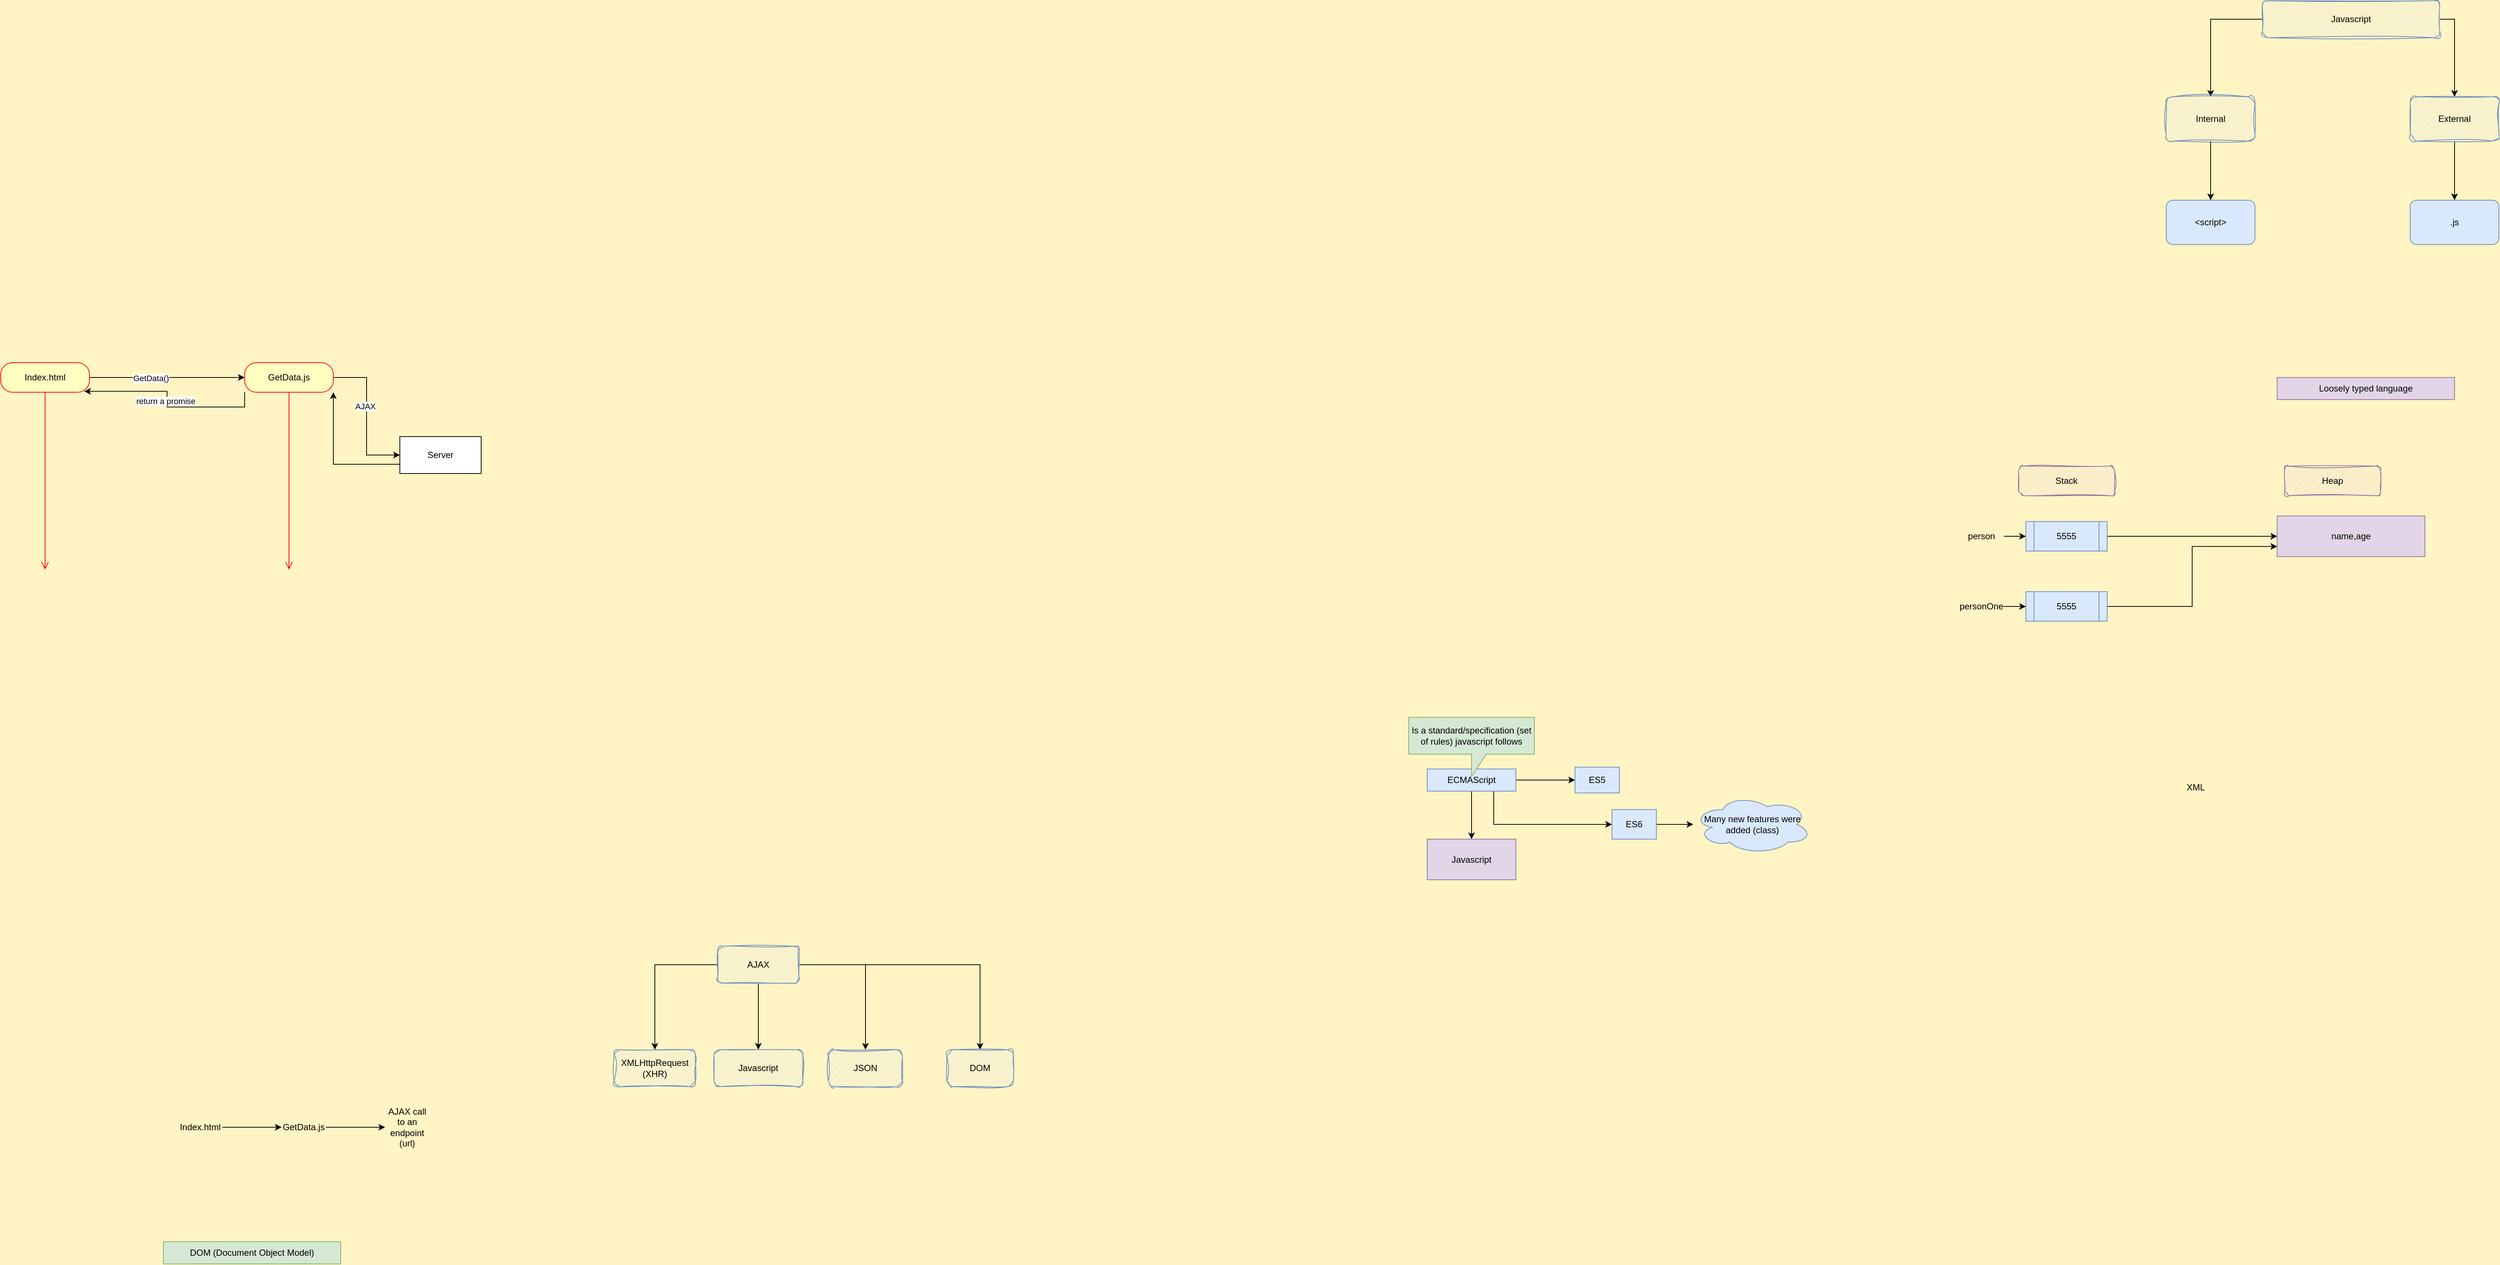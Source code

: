 <mxfile version="24.3.1" type="device">
  <diagram name="Page-1" id="gpCxOrXW_6s2Z56GNIUJ">
    <mxGraphModel dx="4257" dy="525" grid="1" gridSize="10" guides="1" tooltips="1" connect="1" arrows="1" fold="1" page="0" pageScale="1" pageWidth="827" pageHeight="1169" background="#FFF4C3" math="0" shadow="0">
      <root>
        <mxCell id="0" />
        <mxCell id="1" parent="0" />
        <mxCell id="9ORxkWSN6XAdl5cKBwOh-3" value="" style="edgeStyle=orthogonalEdgeStyle;rounded=0;orthogonalLoop=1;jettySize=auto;html=1;" parent="1" source="9ORxkWSN6XAdl5cKBwOh-1" target="9ORxkWSN6XAdl5cKBwOh-2" edge="1">
          <mxGeometry relative="1" as="geometry" />
        </mxCell>
        <mxCell id="9ORxkWSN6XAdl5cKBwOh-5" style="edgeStyle=orthogonalEdgeStyle;rounded=0;orthogonalLoop=1;jettySize=auto;html=1;exitX=1;exitY=0.5;exitDx=0;exitDy=0;" parent="1" source="9ORxkWSN6XAdl5cKBwOh-1" target="9ORxkWSN6XAdl5cKBwOh-4" edge="1">
          <mxGeometry relative="1" as="geometry" />
        </mxCell>
        <mxCell id="9ORxkWSN6XAdl5cKBwOh-1" value="Javascript" style="rounded=1;whiteSpace=wrap;html=1;fillColor=#dae8fc;strokeColor=#6c8ebf;sketch=1;curveFitting=1;jiggle=2;" parent="1" vertex="1">
          <mxGeometry x="250" y="100" width="240" height="50" as="geometry" />
        </mxCell>
        <mxCell id="9ORxkWSN6XAdl5cKBwOh-7" value="" style="edgeStyle=orthogonalEdgeStyle;rounded=0;orthogonalLoop=1;jettySize=auto;html=1;" parent="1" source="9ORxkWSN6XAdl5cKBwOh-2" target="9ORxkWSN6XAdl5cKBwOh-6" edge="1">
          <mxGeometry relative="1" as="geometry" />
        </mxCell>
        <mxCell id="9ORxkWSN6XAdl5cKBwOh-2" value="Internal" style="whiteSpace=wrap;html=1;fillColor=#dae8fc;strokeColor=#6c8ebf;rounded=1;sketch=1;curveFitting=1;jiggle=2;" parent="1" vertex="1">
          <mxGeometry x="120" y="230" width="120" height="60" as="geometry" />
        </mxCell>
        <mxCell id="9ORxkWSN6XAdl5cKBwOh-9" value="" style="edgeStyle=orthogonalEdgeStyle;rounded=0;orthogonalLoop=1;jettySize=auto;html=1;" parent="1" source="9ORxkWSN6XAdl5cKBwOh-4" target="9ORxkWSN6XAdl5cKBwOh-8" edge="1">
          <mxGeometry relative="1" as="geometry" />
        </mxCell>
        <mxCell id="9ORxkWSN6XAdl5cKBwOh-4" value="External" style="whiteSpace=wrap;html=1;fillColor=#dae8fc;strokeColor=#6c8ebf;rounded=1;sketch=1;curveFitting=1;jiggle=2;" parent="1" vertex="1">
          <mxGeometry x="450" y="230" width="120" height="60" as="geometry" />
        </mxCell>
        <mxCell id="9ORxkWSN6XAdl5cKBwOh-6" value="&amp;lt;script&amp;gt;" style="whiteSpace=wrap;html=1;fillColor=#dae8fc;strokeColor=#6c8ebf;rounded=1;fontColor=default;" parent="1" vertex="1">
          <mxGeometry x="120" y="370" width="120" height="60" as="geometry" />
        </mxCell>
        <mxCell id="9ORxkWSN6XAdl5cKBwOh-8" value=".js" style="whiteSpace=wrap;html=1;fillColor=#dae8fc;strokeColor=#6c8ebf;rounded=1;" parent="1" vertex="1">
          <mxGeometry x="450" y="370" width="120" height="60" as="geometry" />
        </mxCell>
        <mxCell id="9ORxkWSN6XAdl5cKBwOh-10" value="Loosely typed language" style="text;html=1;align=center;verticalAlign=middle;whiteSpace=wrap;rounded=0;fillColor=#e1d5e7;strokeColor=#9673a6;" parent="1" vertex="1">
          <mxGeometry x="270" y="610" width="240" height="30" as="geometry" />
        </mxCell>
        <mxCell id="9ORxkWSN6XAdl5cKBwOh-11" value="Stack" style="rounded=1;whiteSpace=wrap;html=1;fillColor=#e1d5e7;strokeColor=#9673a6;sketch=1;curveFitting=1;jiggle=2;" parent="1" vertex="1">
          <mxGeometry x="-80" y="730" width="130" height="40" as="geometry" />
        </mxCell>
        <mxCell id="9ORxkWSN6XAdl5cKBwOh-12" value="Heap" style="rounded=1;whiteSpace=wrap;html=1;fillColor=#e1d5e7;strokeColor=#9673a6;sketch=1;curveFitting=1;jiggle=2;" parent="1" vertex="1">
          <mxGeometry x="280" y="730" width="130" height="40" as="geometry" />
        </mxCell>
        <mxCell id="9ORxkWSN6XAdl5cKBwOh-15" style="edgeStyle=orthogonalEdgeStyle;rounded=0;orthogonalLoop=1;jettySize=auto;html=1;" parent="1" source="9ORxkWSN6XAdl5cKBwOh-13" target="9ORxkWSN6XAdl5cKBwOh-14" edge="1">
          <mxGeometry relative="1" as="geometry" />
        </mxCell>
        <mxCell id="9ORxkWSN6XAdl5cKBwOh-13" value="person" style="text;html=1;align=center;verticalAlign=middle;whiteSpace=wrap;rounded=0;" parent="1" vertex="1">
          <mxGeometry x="-160" y="810" width="60" height="30" as="geometry" />
        </mxCell>
        <mxCell id="9ORxkWSN6XAdl5cKBwOh-17" style="edgeStyle=orthogonalEdgeStyle;rounded=0;orthogonalLoop=1;jettySize=auto;html=1;" parent="1" source="9ORxkWSN6XAdl5cKBwOh-14" target="9ORxkWSN6XAdl5cKBwOh-16" edge="1">
          <mxGeometry relative="1" as="geometry" />
        </mxCell>
        <mxCell id="9ORxkWSN6XAdl5cKBwOh-14" value="5555" style="shape=process;whiteSpace=wrap;html=1;backgroundOutline=1;fillColor=#dae8fc;strokeColor=#6c8ebf;" parent="1" vertex="1">
          <mxGeometry x="-70" y="805" width="110" height="40" as="geometry" />
        </mxCell>
        <mxCell id="9ORxkWSN6XAdl5cKBwOh-16" value="name,age" style="rounded=0;whiteSpace=wrap;html=1;fillColor=#e1d5e7;strokeColor=#9673a6;" parent="1" vertex="1">
          <mxGeometry x="270" y="797.5" width="200" height="55" as="geometry" />
        </mxCell>
        <mxCell id="9ORxkWSN6XAdl5cKBwOh-21" style="edgeStyle=orthogonalEdgeStyle;rounded=0;orthogonalLoop=1;jettySize=auto;html=1;entryX=0;entryY=0.75;entryDx=0;entryDy=0;" parent="1" source="9ORxkWSN6XAdl5cKBwOh-18" target="9ORxkWSN6XAdl5cKBwOh-16" edge="1">
          <mxGeometry relative="1" as="geometry" />
        </mxCell>
        <mxCell id="9ORxkWSN6XAdl5cKBwOh-18" value="5555" style="shape=process;whiteSpace=wrap;html=1;backgroundOutline=1;fillColor=#dae8fc;strokeColor=#6c8ebf;" parent="1" vertex="1">
          <mxGeometry x="-70" y="900" width="110" height="40" as="geometry" />
        </mxCell>
        <mxCell id="9ORxkWSN6XAdl5cKBwOh-20" style="edgeStyle=orthogonalEdgeStyle;rounded=0;orthogonalLoop=1;jettySize=auto;html=1;entryX=0;entryY=0.5;entryDx=0;entryDy=0;" parent="1" source="9ORxkWSN6XAdl5cKBwOh-19" target="9ORxkWSN6XAdl5cKBwOh-18" edge="1">
          <mxGeometry relative="1" as="geometry" />
        </mxCell>
        <mxCell id="9ORxkWSN6XAdl5cKBwOh-19" value="personOne" style="text;html=1;align=center;verticalAlign=middle;whiteSpace=wrap;rounded=0;" parent="1" vertex="1">
          <mxGeometry x="-160" y="905" width="60" height="30" as="geometry" />
        </mxCell>
        <mxCell id="9ORxkWSN6XAdl5cKBwOh-22" value="XML" style="text;html=1;align=center;verticalAlign=middle;whiteSpace=wrap;rounded=0;" parent="1" vertex="1">
          <mxGeometry x="130" y="1150" width="60" height="30" as="geometry" />
        </mxCell>
        <mxCell id="JR_S8s7V_wihcoIkoCVu-4" value="" style="edgeStyle=orthogonalEdgeStyle;rounded=0;orthogonalLoop=1;jettySize=auto;html=1;" parent="1" source="JR_S8s7V_wihcoIkoCVu-1" target="JR_S8s7V_wihcoIkoCVu-3" edge="1">
          <mxGeometry relative="1" as="geometry" />
        </mxCell>
        <mxCell id="JR_S8s7V_wihcoIkoCVu-6" value="" style="edgeStyle=orthogonalEdgeStyle;rounded=0;orthogonalLoop=1;jettySize=auto;html=1;" parent="1" source="JR_S8s7V_wihcoIkoCVu-1" target="JR_S8s7V_wihcoIkoCVu-5" edge="1">
          <mxGeometry relative="1" as="geometry" />
        </mxCell>
        <mxCell id="JR_S8s7V_wihcoIkoCVu-8" style="edgeStyle=orthogonalEdgeStyle;rounded=0;orthogonalLoop=1;jettySize=auto;html=1;exitX=0.75;exitY=1;exitDx=0;exitDy=0;entryX=0;entryY=0.5;entryDx=0;entryDy=0;" parent="1" source="JR_S8s7V_wihcoIkoCVu-1" target="JR_S8s7V_wihcoIkoCVu-7" edge="1">
          <mxGeometry relative="1" as="geometry" />
        </mxCell>
        <mxCell id="JR_S8s7V_wihcoIkoCVu-1" value="ECMAScript" style="text;html=1;align=center;verticalAlign=middle;whiteSpace=wrap;rounded=0;fillColor=#dae8fc;strokeColor=#6c8ebf;" parent="1" vertex="1">
          <mxGeometry x="-880" y="1140" width="120" height="30" as="geometry" />
        </mxCell>
        <mxCell id="JR_S8s7V_wihcoIkoCVu-2" value="Is a standard/specification (set of rules) javascript follows" style="shape=callout;whiteSpace=wrap;html=1;perimeter=calloutPerimeter;fillColor=#d5e8d4;strokeColor=#82b366;" parent="1" vertex="1">
          <mxGeometry x="-905" y="1070" width="170" height="80" as="geometry" />
        </mxCell>
        <mxCell id="JR_S8s7V_wihcoIkoCVu-3" value="Javascript" style="whiteSpace=wrap;html=1;fillColor=#e1d5e7;strokeColor=#9673a6;rounded=0;" parent="1" vertex="1">
          <mxGeometry x="-880" y="1235" width="120" height="55" as="geometry" />
        </mxCell>
        <mxCell id="JR_S8s7V_wihcoIkoCVu-5" value="ES5" style="whiteSpace=wrap;html=1;fillColor=#dae8fc;strokeColor=#6c8ebf;gradientColor=none;rounded=0;" parent="1" vertex="1">
          <mxGeometry x="-680" y="1137.5" width="60" height="35" as="geometry" />
        </mxCell>
        <mxCell id="JR_S8s7V_wihcoIkoCVu-10" value="" style="edgeStyle=orthogonalEdgeStyle;rounded=0;orthogonalLoop=1;jettySize=auto;html=1;" parent="1" source="JR_S8s7V_wihcoIkoCVu-7" target="JR_S8s7V_wihcoIkoCVu-9" edge="1">
          <mxGeometry relative="1" as="geometry" />
        </mxCell>
        <mxCell id="JR_S8s7V_wihcoIkoCVu-7" value="ES6" style="whiteSpace=wrap;html=1;fillColor=#dae8fc;strokeColor=#6c8ebf;gradientColor=none;rounded=0;" parent="1" vertex="1">
          <mxGeometry x="-630" y="1195" width="60" height="40" as="geometry" />
        </mxCell>
        <mxCell id="JR_S8s7V_wihcoIkoCVu-9" value="Many new features were added (class)" style="ellipse;shape=cloud;whiteSpace=wrap;html=1;fillColor=#dae8fc;strokeColor=#6c8ebf;gradientColor=none;rounded=0;" parent="1" vertex="1">
          <mxGeometry x="-520" y="1175" width="160" height="80" as="geometry" />
        </mxCell>
        <mxCell id="RGoILfnwPG9eOfn3OAo7-3" value="" style="edgeStyle=orthogonalEdgeStyle;rounded=0;orthogonalLoop=1;jettySize=auto;html=1;" parent="1" source="RGoILfnwPG9eOfn3OAo7-1" target="RGoILfnwPG9eOfn3OAo7-2" edge="1">
          <mxGeometry relative="1" as="geometry" />
        </mxCell>
        <mxCell id="RGoILfnwPG9eOfn3OAo7-5" value="" style="edgeStyle=orthogonalEdgeStyle;rounded=0;orthogonalLoop=1;jettySize=auto;html=1;" parent="1" source="RGoILfnwPG9eOfn3OAo7-1" target="RGoILfnwPG9eOfn3OAo7-4" edge="1">
          <mxGeometry relative="1" as="geometry" />
        </mxCell>
        <mxCell id="RGoILfnwPG9eOfn3OAo7-7" style="edgeStyle=orthogonalEdgeStyle;rounded=0;orthogonalLoop=1;jettySize=auto;html=1;" parent="1" source="RGoILfnwPG9eOfn3OAo7-1" target="RGoILfnwPG9eOfn3OAo7-6" edge="1">
          <mxGeometry relative="1" as="geometry" />
        </mxCell>
        <mxCell id="RGoILfnwPG9eOfn3OAo7-9" style="edgeStyle=orthogonalEdgeStyle;rounded=0;orthogonalLoop=1;jettySize=auto;html=1;entryX=0.5;entryY=0;entryDx=0;entryDy=0;" parent="1" source="RGoILfnwPG9eOfn3OAo7-1" target="RGoILfnwPG9eOfn3OAo7-8" edge="1">
          <mxGeometry relative="1" as="geometry" />
        </mxCell>
        <mxCell id="RGoILfnwPG9eOfn3OAo7-1" value="AJAX" style="rounded=1;whiteSpace=wrap;html=1;fillColor=#dae8fc;strokeColor=#6c8ebf;sketch=1;curveFitting=1;jiggle=2;" parent="1" vertex="1">
          <mxGeometry x="-1840" y="1380" width="110" height="50" as="geometry" />
        </mxCell>
        <mxCell id="RGoILfnwPG9eOfn3OAo7-2" value="XMLHttpRequest (XHR)" style="rounded=1;whiteSpace=wrap;html=1;fillColor=#dae8fc;strokeColor=#6c8ebf;sketch=1;curveFitting=1;jiggle=2;" parent="1" vertex="1">
          <mxGeometry x="-1980" y="1520" width="110" height="50" as="geometry" />
        </mxCell>
        <mxCell id="RGoILfnwPG9eOfn3OAo7-4" value="Javascript" style="whiteSpace=wrap;html=1;fillColor=#dae8fc;strokeColor=#6c8ebf;rounded=1;sketch=1;curveFitting=1;jiggle=2;" parent="1" vertex="1">
          <mxGeometry x="-1845" y="1520" width="120" height="50" as="geometry" />
        </mxCell>
        <mxCell id="RGoILfnwPG9eOfn3OAo7-6" value="JSON" style="whiteSpace=wrap;html=1;fillColor=#dae8fc;strokeColor=#6c8ebf;rounded=1;sketch=1;curveFitting=1;jiggle=2;" parent="1" vertex="1">
          <mxGeometry x="-1690" y="1520" width="100" height="50" as="geometry" />
        </mxCell>
        <mxCell id="RGoILfnwPG9eOfn3OAo7-8" value="DOM" style="whiteSpace=wrap;html=1;fillColor=#dae8fc;strokeColor=#6c8ebf;rounded=1;sketch=1;curveFitting=1;jiggle=2;" parent="1" vertex="1">
          <mxGeometry x="-1530" y="1520" width="90" height="50" as="geometry" />
        </mxCell>
        <mxCell id="RGoILfnwPG9eOfn3OAo7-12" value="" style="edgeStyle=orthogonalEdgeStyle;rounded=0;orthogonalLoop=1;jettySize=auto;html=1;" parent="1" source="RGoILfnwPG9eOfn3OAo7-10" target="RGoILfnwPG9eOfn3OAo7-11" edge="1">
          <mxGeometry relative="1" as="geometry" />
        </mxCell>
        <mxCell id="RGoILfnwPG9eOfn3OAo7-10" value="Index.html" style="text;html=1;align=center;verticalAlign=middle;whiteSpace=wrap;rounded=0;" parent="1" vertex="1">
          <mxGeometry x="-2570" y="1610" width="60" height="30" as="geometry" />
        </mxCell>
        <mxCell id="RGoILfnwPG9eOfn3OAo7-14" value="" style="edgeStyle=orthogonalEdgeStyle;rounded=0;orthogonalLoop=1;jettySize=auto;html=1;" parent="1" source="RGoILfnwPG9eOfn3OAo7-11" target="RGoILfnwPG9eOfn3OAo7-13" edge="1">
          <mxGeometry relative="1" as="geometry" />
        </mxCell>
        <mxCell id="RGoILfnwPG9eOfn3OAo7-11" value="GetData.js" style="text;html=1;align=center;verticalAlign=middle;whiteSpace=wrap;rounded=0;" parent="1" vertex="1">
          <mxGeometry x="-2430" y="1610" width="60" height="30" as="geometry" />
        </mxCell>
        <mxCell id="RGoILfnwPG9eOfn3OAo7-13" value="AJAX call to an endpoint (url)" style="text;html=1;align=center;verticalAlign=middle;whiteSpace=wrap;rounded=0;" parent="1" vertex="1">
          <mxGeometry x="-2290" y="1610" width="60" height="30" as="geometry" />
        </mxCell>
        <mxCell id="RGoILfnwPG9eOfn3OAo7-15" value="DOM (Document Object Model)" style="text;html=1;align=center;verticalAlign=middle;whiteSpace=wrap;rounded=0;fillColor=#d5e8d4;strokeColor=#82b366;" parent="1" vertex="1">
          <mxGeometry x="-2590" y="1780" width="240" height="30" as="geometry" />
        </mxCell>
        <mxCell id="QFQM7FBPpIh7HA_LcT7H-5" style="edgeStyle=orthogonalEdgeStyle;rounded=0;orthogonalLoop=1;jettySize=auto;html=1;entryX=0;entryY=0.5;entryDx=0;entryDy=0;" edge="1" parent="1" source="QFQM7FBPpIh7HA_LcT7H-1" target="QFQM7FBPpIh7HA_LcT7H-3">
          <mxGeometry relative="1" as="geometry" />
        </mxCell>
        <mxCell id="QFQM7FBPpIh7HA_LcT7H-6" value="GetData()" style="edgeLabel;html=1;align=center;verticalAlign=middle;resizable=0;points=[];" vertex="1" connectable="0" parent="QFQM7FBPpIh7HA_LcT7H-5">
          <mxGeometry x="-0.209" y="-1" relative="1" as="geometry">
            <mxPoint as="offset" />
          </mxGeometry>
        </mxCell>
        <mxCell id="QFQM7FBPpIh7HA_LcT7H-1" value="Index.html" style="rounded=1;whiteSpace=wrap;html=1;arcSize=40;fontColor=#000000;fillColor=#ffffc0;strokeColor=#ff0000;" vertex="1" parent="1">
          <mxGeometry x="-2810" y="590" width="120" height="40" as="geometry" />
        </mxCell>
        <mxCell id="QFQM7FBPpIh7HA_LcT7H-2" value="" style="edgeStyle=orthogonalEdgeStyle;html=1;verticalAlign=bottom;endArrow=open;endSize=8;strokeColor=#ff0000;rounded=0;" edge="1" source="QFQM7FBPpIh7HA_LcT7H-1" parent="1">
          <mxGeometry relative="1" as="geometry">
            <mxPoint x="-2750" y="870" as="targetPoint" />
          </mxGeometry>
        </mxCell>
        <mxCell id="QFQM7FBPpIh7HA_LcT7H-8" style="edgeStyle=orthogonalEdgeStyle;rounded=0;orthogonalLoop=1;jettySize=auto;html=1;entryX=0;entryY=0.5;entryDx=0;entryDy=0;" edge="1" parent="1" source="QFQM7FBPpIh7HA_LcT7H-3" target="QFQM7FBPpIh7HA_LcT7H-7">
          <mxGeometry relative="1" as="geometry" />
        </mxCell>
        <mxCell id="QFQM7FBPpIh7HA_LcT7H-11" value="AJAX" style="edgeLabel;html=1;align=center;verticalAlign=middle;resizable=0;points=[];" vertex="1" connectable="0" parent="QFQM7FBPpIh7HA_LcT7H-8">
          <mxGeometry x="-0.142" y="-2" relative="1" as="geometry">
            <mxPoint as="offset" />
          </mxGeometry>
        </mxCell>
        <mxCell id="QFQM7FBPpIh7HA_LcT7H-3" value="GetData.js" style="rounded=1;whiteSpace=wrap;html=1;arcSize=40;fontColor=#000000;fillColor=#ffffc0;strokeColor=#ff0000;" vertex="1" parent="1">
          <mxGeometry x="-2480" y="590" width="120" height="40" as="geometry" />
        </mxCell>
        <mxCell id="QFQM7FBPpIh7HA_LcT7H-4" value="" style="edgeStyle=orthogonalEdgeStyle;html=1;verticalAlign=bottom;endArrow=open;endSize=8;strokeColor=#ff0000;rounded=0;" edge="1" source="QFQM7FBPpIh7HA_LcT7H-3" parent="1">
          <mxGeometry relative="1" as="geometry">
            <mxPoint x="-2420" y="870" as="targetPoint" />
          </mxGeometry>
        </mxCell>
        <mxCell id="QFQM7FBPpIh7HA_LcT7H-9" style="edgeStyle=orthogonalEdgeStyle;rounded=0;orthogonalLoop=1;jettySize=auto;html=1;exitX=0;exitY=0.75;exitDx=0;exitDy=0;entryX=1;entryY=1;entryDx=0;entryDy=0;" edge="1" parent="1" source="QFQM7FBPpIh7HA_LcT7H-7" target="QFQM7FBPpIh7HA_LcT7H-3">
          <mxGeometry relative="1" as="geometry" />
        </mxCell>
        <mxCell id="QFQM7FBPpIh7HA_LcT7H-7" value="Server" style="html=1;whiteSpace=wrap;" vertex="1" parent="1">
          <mxGeometry x="-2270" y="690" width="110" height="50" as="geometry" />
        </mxCell>
        <mxCell id="QFQM7FBPpIh7HA_LcT7H-10" style="edgeStyle=orthogonalEdgeStyle;rounded=0;orthogonalLoop=1;jettySize=auto;html=1;exitX=0;exitY=1;exitDx=0;exitDy=0;entryX=0.941;entryY=0.97;entryDx=0;entryDy=0;entryPerimeter=0;" edge="1" parent="1" source="QFQM7FBPpIh7HA_LcT7H-3" target="QFQM7FBPpIh7HA_LcT7H-1">
          <mxGeometry relative="1" as="geometry" />
        </mxCell>
        <mxCell id="QFQM7FBPpIh7HA_LcT7H-12" value="return a promise" style="edgeLabel;html=1;align=center;verticalAlign=middle;resizable=0;points=[];" vertex="1" connectable="0" parent="QFQM7FBPpIh7HA_LcT7H-10">
          <mxGeometry x="0.028" y="2" relative="1" as="geometry">
            <mxPoint as="offset" />
          </mxGeometry>
        </mxCell>
      </root>
    </mxGraphModel>
  </diagram>
</mxfile>
